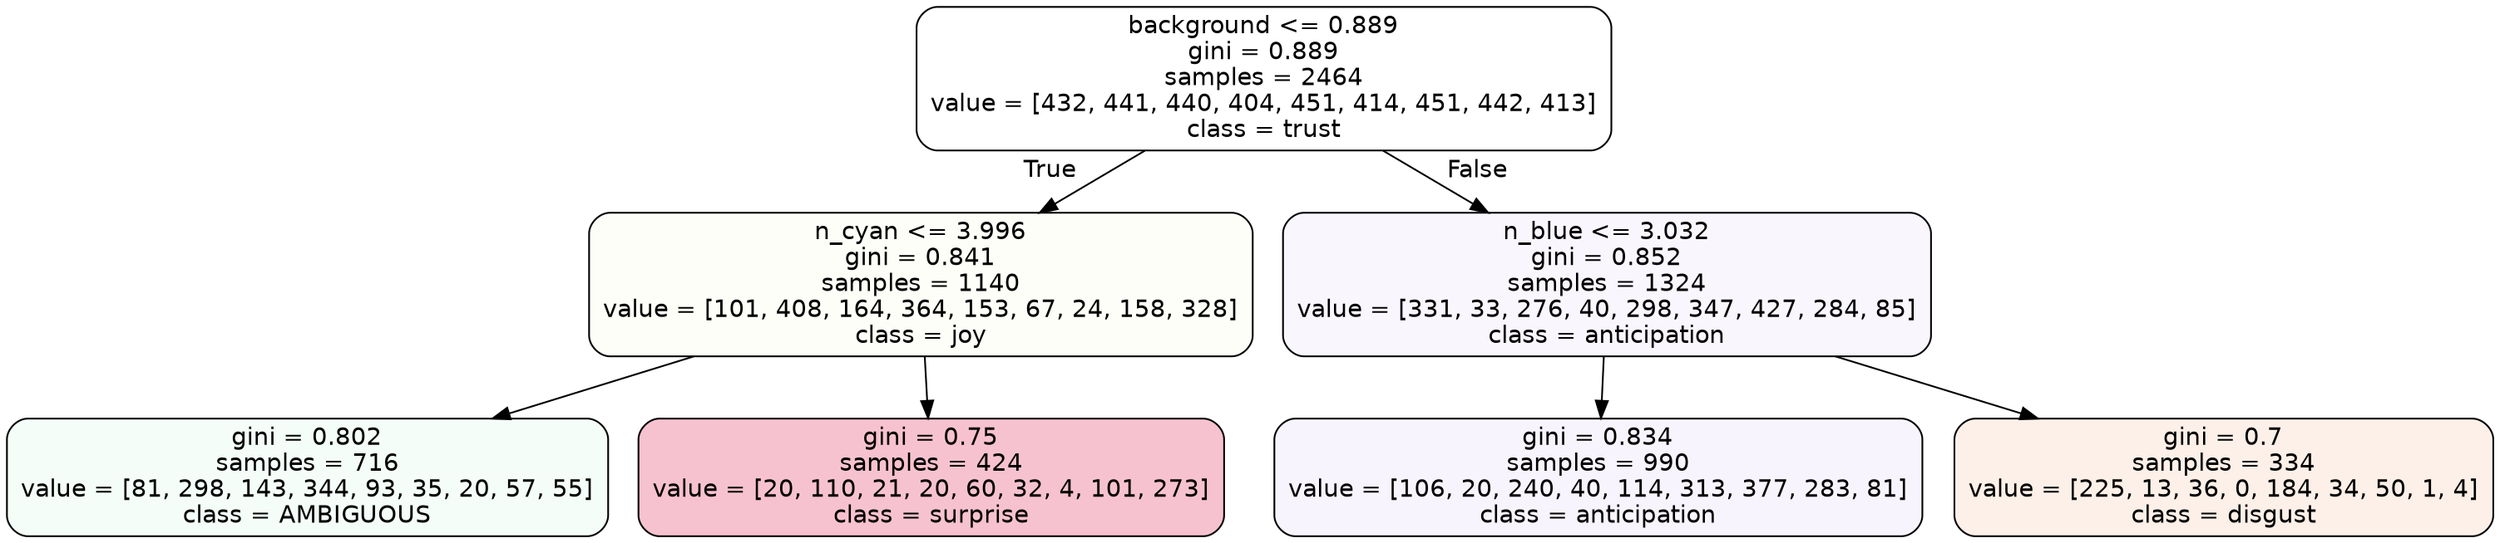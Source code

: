 digraph Tree {
node [shape=box, style="filled, rounded", color="black", fontname=helvetica] ;
edge [fontname=helvetica] ;
0 [label="background <= 0.889\ngini = 0.889\nsamples = 2464\nvalue = [432, 441, 440, 404, 451, 414, 451, 442, 413]\nclass = trust", fillcolor="#39d7e500"] ;
1 [label="n_cyan <= 3.996\ngini = 0.841\nsamples = 1140\nvalue = [101, 408, 164, 364, 153, 67, 24, 158, 328]\nclass = joy", fillcolor="#d7e53908"] ;
0 -> 1 [labeldistance=2.5, labelangle=45, headlabel="True"] ;
2 [label="gini = 0.802\nsamples = 716\nvalue = [81, 298, 143, 344, 93, 35, 20, 57, 55]\nclass = AMBIGUOUS", fillcolor="#39e5810e"] ;
1 -> 2 ;
3 [label="gini = 0.75\nsamples = 424\nvalue = [20, 110, 21, 20, 60, 32, 4, 101, 273]\nclass = surprise", fillcolor="#e539644e"] ;
1 -> 3 ;
4 [label="n_blue <= 3.032\ngini = 0.852\nsamples = 1324\nvalue = [331, 33, 276, 40, 298, 347, 427, 284, 85]\nclass = anticipation", fillcolor="#8139e50b"] ;
0 -> 4 [labeldistance=2.5, labelangle=-45, headlabel="False"] ;
5 [label="gini = 0.834\nsamples = 990\nvalue = [106, 20, 240, 40, 114, 313, 377, 283, 81]\nclass = anticipation", fillcolor="#8139e50d"] ;
4 -> 5 ;
6 [label="gini = 0.7\nsamples = 334\nvalue = [225, 13, 36, 0, 184, 34, 50, 1, 4]\nclass = disgust", fillcolor="#e581391d"] ;
4 -> 6 ;
}